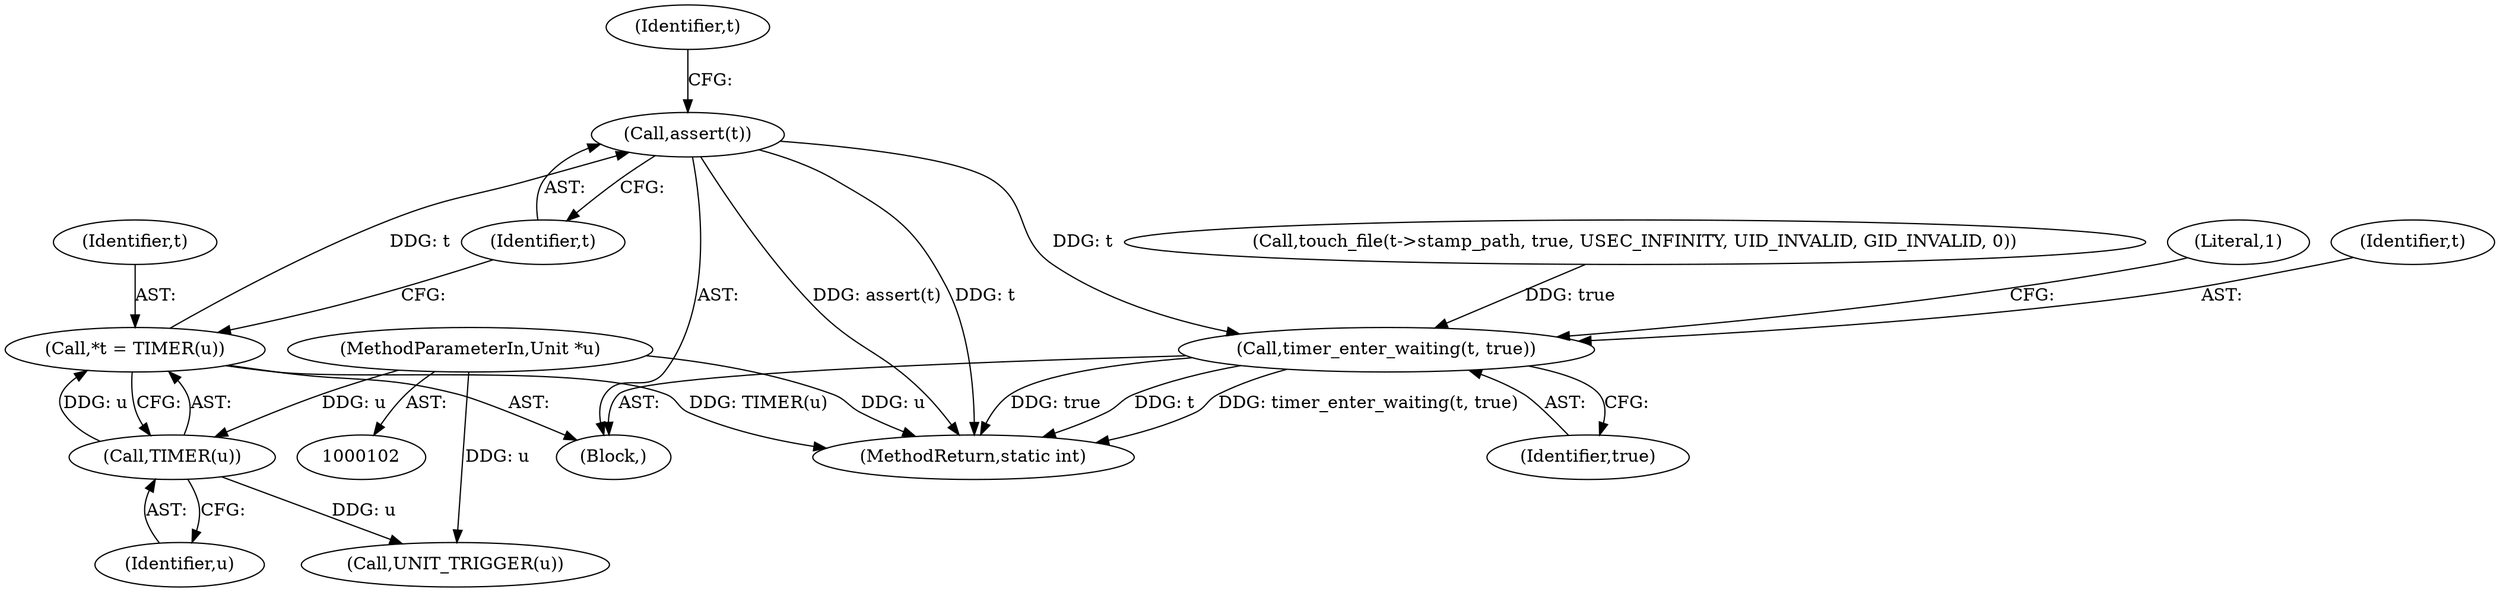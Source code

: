 digraph "0_systemd_ee735086f8670be1591fa9593e80dd60163a7a2f_2@API" {
"1000111" [label="(Call,assert(t))"];
"1000106" [label="(Call,*t = TIMER(u))"];
"1000108" [label="(Call,TIMER(u))"];
"1000103" [label="(MethodParameterIn,Unit *u)"];
"1000196" [label="(Call,timer_enter_waiting(t, true))"];
"1000109" [label="(Identifier,u)"];
"1000111" [label="(Call,assert(t))"];
"1000108" [label="(Call,TIMER(u))"];
"1000201" [label="(MethodReturn,static int)"];
"1000112" [label="(Identifier,t)"];
"1000104" [label="(Block,)"];
"1000103" [label="(MethodParameterIn,Unit *u)"];
"1000182" [label="(Call,touch_file(t->stamp_path, true, USEC_INFINITY, UID_INVALID, GID_INVALID, 0))"];
"1000200" [label="(Literal,1)"];
"1000117" [label="(Identifier,t)"];
"1000196" [label="(Call,timer_enter_waiting(t, true))"];
"1000198" [label="(Identifier,true)"];
"1000106" [label="(Call,*t = TIMER(u))"];
"1000128" [label="(Call,UNIT_TRIGGER(u))"];
"1000197" [label="(Identifier,t)"];
"1000107" [label="(Identifier,t)"];
"1000111" -> "1000104"  [label="AST: "];
"1000111" -> "1000112"  [label="CFG: "];
"1000112" -> "1000111"  [label="AST: "];
"1000117" -> "1000111"  [label="CFG: "];
"1000111" -> "1000201"  [label="DDG: t"];
"1000111" -> "1000201"  [label="DDG: assert(t)"];
"1000106" -> "1000111"  [label="DDG: t"];
"1000111" -> "1000196"  [label="DDG: t"];
"1000106" -> "1000104"  [label="AST: "];
"1000106" -> "1000108"  [label="CFG: "];
"1000107" -> "1000106"  [label="AST: "];
"1000108" -> "1000106"  [label="AST: "];
"1000112" -> "1000106"  [label="CFG: "];
"1000106" -> "1000201"  [label="DDG: TIMER(u)"];
"1000108" -> "1000106"  [label="DDG: u"];
"1000108" -> "1000109"  [label="CFG: "];
"1000109" -> "1000108"  [label="AST: "];
"1000103" -> "1000108"  [label="DDG: u"];
"1000108" -> "1000128"  [label="DDG: u"];
"1000103" -> "1000102"  [label="AST: "];
"1000103" -> "1000201"  [label="DDG: u"];
"1000103" -> "1000128"  [label="DDG: u"];
"1000196" -> "1000104"  [label="AST: "];
"1000196" -> "1000198"  [label="CFG: "];
"1000197" -> "1000196"  [label="AST: "];
"1000198" -> "1000196"  [label="AST: "];
"1000200" -> "1000196"  [label="CFG: "];
"1000196" -> "1000201"  [label="DDG: t"];
"1000196" -> "1000201"  [label="DDG: timer_enter_waiting(t, true)"];
"1000196" -> "1000201"  [label="DDG: true"];
"1000182" -> "1000196"  [label="DDG: true"];
}
